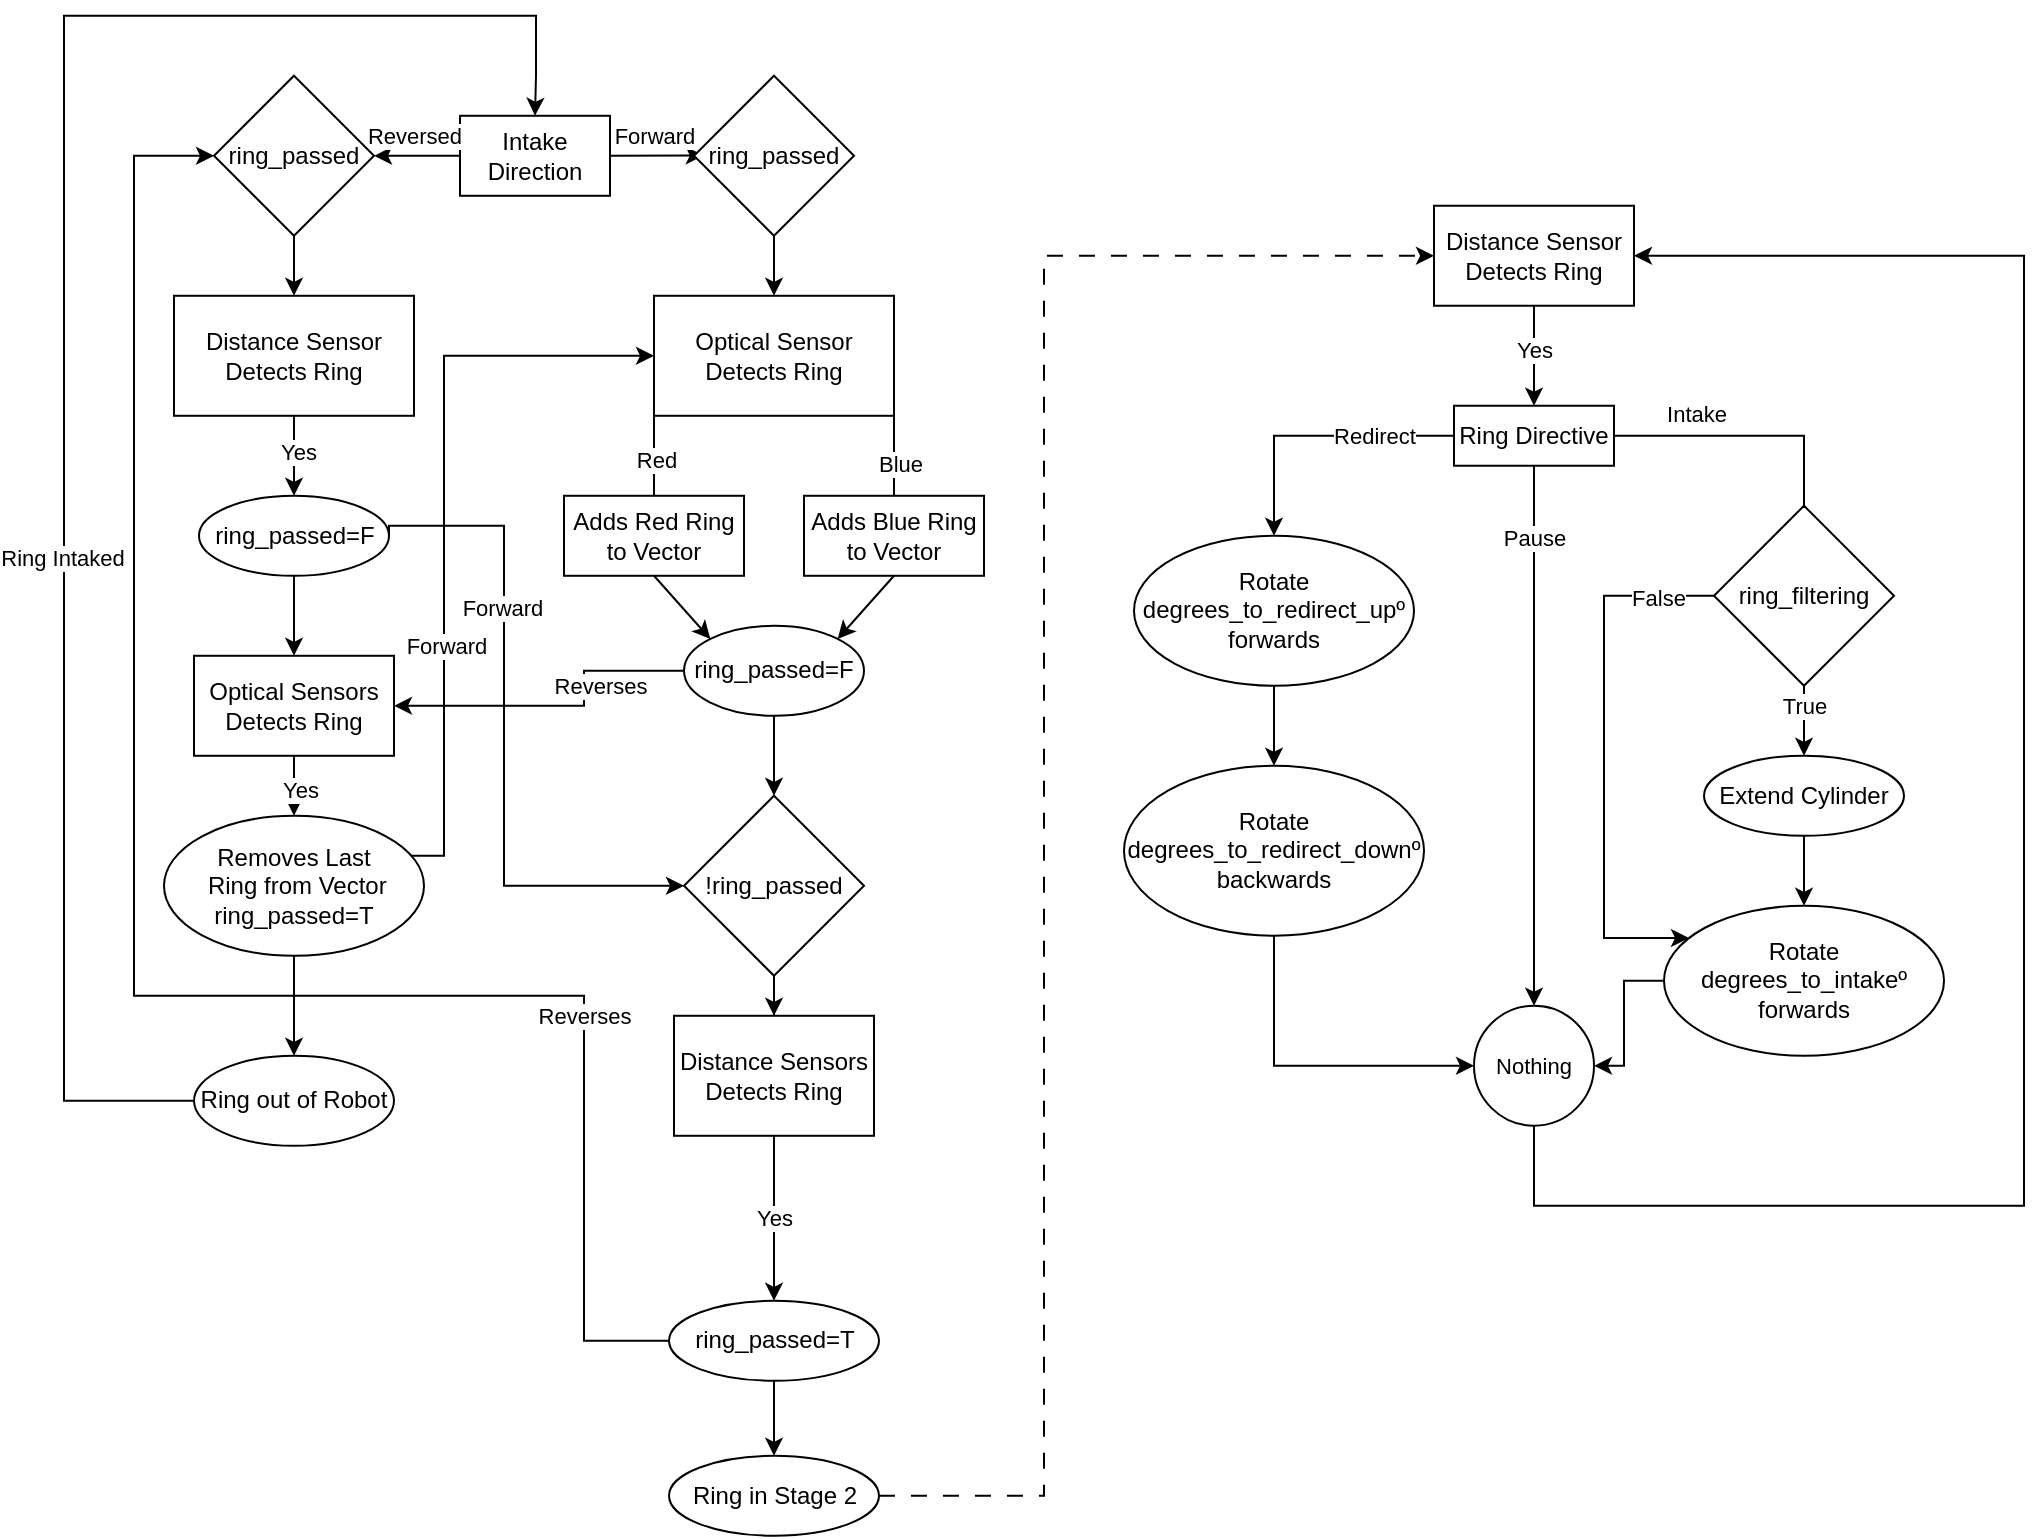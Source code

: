 <mxfile version="24.7.8">
  <diagram name="Page-1" id="D2GHbYCgjAUrTUtrcCe5">
    <mxGraphModel dx="1468" dy="908" grid="1" gridSize="10" guides="1" tooltips="1" connect="1" arrows="1" fold="1" page="1" pageScale="1" pageWidth="1050" pageHeight="850" math="0" shadow="0">
      <root>
        <mxCell id="0" />
        <mxCell id="1" parent="0" />
        <mxCell id="att3FbtHmocYUFxoqvQi-1" value="Intake Direction" style="rounded=0;whiteSpace=wrap;html=1;" parent="1" vertex="1">
          <mxGeometry x="238" y="94.89" width="75" height="40" as="geometry" />
        </mxCell>
        <mxCell id="att3FbtHmocYUFxoqvQi-2" value="Optical Sensor Detects Ring" style="rounded=0;whiteSpace=wrap;html=1;" parent="1" vertex="1">
          <mxGeometry x="335" y="184.89" width="120" height="60" as="geometry" />
        </mxCell>
        <mxCell id="att3FbtHmocYUFxoqvQi-3" value="&lt;div&gt;Distance Sensor Detects Ring&lt;/div&gt;" style="rounded=0;whiteSpace=wrap;html=1;" parent="1" vertex="1">
          <mxGeometry x="95" y="184.89" width="120" height="60" as="geometry" />
        </mxCell>
        <mxCell id="att3FbtHmocYUFxoqvQi-4" value="" style="endArrow=classic;html=1;rounded=0;exitX=0;exitY=0.5;exitDx=0;exitDy=0;entryX=1;entryY=0.5;entryDx=0;entryDy=0;" parent="1" source="att3FbtHmocYUFxoqvQi-1" target="78yrk7iBxIjWc_bQSoKd-7" edge="1">
          <mxGeometry width="50" height="50" relative="1" as="geometry">
            <mxPoint x="250" y="344.89" as="sourcePoint" />
            <mxPoint x="160" y="114.89" as="targetPoint" />
          </mxGeometry>
        </mxCell>
        <mxCell id="att3FbtHmocYUFxoqvQi-5" value="Reversed" style="edgeLabel;html=1;align=center;verticalAlign=middle;resizable=0;points=[];" parent="att3FbtHmocYUFxoqvQi-4" vertex="1" connectable="0">
          <mxGeometry x="0.061" relative="1" as="geometry">
            <mxPoint y="-10" as="offset" />
          </mxGeometry>
        </mxCell>
        <mxCell id="att3FbtHmocYUFxoqvQi-7" value="" style="endArrow=classic;html=1;rounded=0;exitX=1;exitY=0.5;exitDx=0;exitDy=0;entryX=0.061;entryY=0.498;entryDx=0;entryDy=0;entryPerimeter=0;" parent="1" source="att3FbtHmocYUFxoqvQi-1" target="78yrk7iBxIjWc_bQSoKd-3" edge="1">
          <mxGeometry width="50" height="50" relative="1" as="geometry">
            <mxPoint x="250" y="344.89" as="sourcePoint" />
            <mxPoint x="390" y="114.89" as="targetPoint" />
          </mxGeometry>
        </mxCell>
        <mxCell id="att3FbtHmocYUFxoqvQi-8" value="Forward" style="edgeLabel;html=1;align=center;verticalAlign=middle;resizable=0;points=[];" parent="att3FbtHmocYUFxoqvQi-7" vertex="1" connectable="0">
          <mxGeometry x="-0.035" y="3" relative="1" as="geometry">
            <mxPoint x="-1" y="-7" as="offset" />
          </mxGeometry>
        </mxCell>
        <mxCell id="att3FbtHmocYUFxoqvQi-9" value="" style="endArrow=classic;html=1;rounded=0;exitX=0;exitY=1;exitDx=0;exitDy=0;" parent="1" source="att3FbtHmocYUFxoqvQi-2" edge="1">
          <mxGeometry width="50" height="50" relative="1" as="geometry">
            <mxPoint x="340" y="464.89" as="sourcePoint" />
            <mxPoint x="335" y="304.89" as="targetPoint" />
          </mxGeometry>
        </mxCell>
        <mxCell id="att3FbtHmocYUFxoqvQi-27" value="Red" style="edgeLabel;html=1;align=center;verticalAlign=middle;resizable=0;points=[];" parent="att3FbtHmocYUFxoqvQi-9" vertex="1" connectable="0">
          <mxGeometry x="-0.267" y="1" relative="1" as="geometry">
            <mxPoint as="offset" />
          </mxGeometry>
        </mxCell>
        <mxCell id="att3FbtHmocYUFxoqvQi-10" value="&lt;div&gt;Adds Red Ring to Vector&lt;br&gt;&lt;/div&gt;" style="rounded=0;whiteSpace=wrap;html=1;" parent="1" vertex="1">
          <mxGeometry x="290" y="284.89" width="90" height="40" as="geometry" />
        </mxCell>
        <mxCell id="att3FbtHmocYUFxoqvQi-11" value="" style="endArrow=classic;html=1;rounded=0;exitX=1;exitY=1;exitDx=0;exitDy=0;" parent="1" source="att3FbtHmocYUFxoqvQi-2" edge="1">
          <mxGeometry width="50" height="50" relative="1" as="geometry">
            <mxPoint x="540" y="284.89" as="sourcePoint" />
            <mxPoint x="455" y="304.89" as="targetPoint" />
          </mxGeometry>
        </mxCell>
        <mxCell id="att3FbtHmocYUFxoqvQi-26" value="Blue" style="edgeLabel;html=1;align=center;verticalAlign=middle;resizable=0;points=[];" parent="att3FbtHmocYUFxoqvQi-11" vertex="1" connectable="0">
          <mxGeometry x="-0.2" y="3" relative="1" as="geometry">
            <mxPoint as="offset" />
          </mxGeometry>
        </mxCell>
        <mxCell id="att3FbtHmocYUFxoqvQi-12" value="&lt;div&gt;Adds Blue Ring to Vector&lt;/div&gt;" style="rounded=0;whiteSpace=wrap;html=1;" parent="1" vertex="1">
          <mxGeometry x="410" y="284.89" width="90" height="40" as="geometry" />
        </mxCell>
        <mxCell id="iG2I1TWmn7zwKG068rrQ-39" value="Yes" style="edgeStyle=orthogonalEdgeStyle;rounded=0;orthogonalLoop=1;jettySize=auto;html=1;" parent="1" source="att3FbtHmocYUFxoqvQi-13" target="iG2I1TWmn7zwKG068rrQ-38" edge="1">
          <mxGeometry relative="1" as="geometry" />
        </mxCell>
        <mxCell id="iG2I1TWmn7zwKG068rrQ-41" style="edgeStyle=orthogonalEdgeStyle;rounded=0;orthogonalLoop=1;jettySize=auto;html=1;entryX=0;entryY=0.5;entryDx=0;entryDy=0;exitX=0;exitY=0.5;exitDx=0;exitDy=0;" parent="1" source="iG2I1TWmn7zwKG068rrQ-38" target="78yrk7iBxIjWc_bQSoKd-7" edge="1">
          <mxGeometry relative="1" as="geometry">
            <Array as="points">
              <mxPoint x="300" y="707.89" />
              <mxPoint x="300" y="534.89" />
              <mxPoint x="75" y="534.89" />
              <mxPoint x="75" y="114.89" />
            </Array>
          </mxGeometry>
        </mxCell>
        <mxCell id="iG2I1TWmn7zwKG068rrQ-42" value="Reverses" style="edgeLabel;html=1;align=center;verticalAlign=middle;resizable=0;points=[];" parent="iG2I1TWmn7zwKG068rrQ-41" vertex="1" connectable="0">
          <mxGeometry x="-0.545" relative="1" as="geometry">
            <mxPoint as="offset" />
          </mxGeometry>
        </mxCell>
        <mxCell id="att3FbtHmocYUFxoqvQi-13" value="&lt;div&gt;Distance Sensors Detects Ring&lt;/div&gt;" style="rounded=0;whiteSpace=wrap;html=1;" parent="1" vertex="1">
          <mxGeometry x="345" y="544.89" width="100" height="60" as="geometry" />
        </mxCell>
        <mxCell id="att3FbtHmocYUFxoqvQi-15" value="" style="endArrow=classic;html=1;rounded=0;exitX=0.5;exitY=1;exitDx=0;exitDy=0;entryX=1;entryY=0;entryDx=0;entryDy=0;" parent="1" source="att3FbtHmocYUFxoqvQi-12" target="iG2I1TWmn7zwKG068rrQ-33" edge="1">
          <mxGeometry width="50" height="50" relative="1" as="geometry">
            <mxPoint x="190" y="464.89" as="sourcePoint" />
            <mxPoint x="450" y="364.89" as="targetPoint" />
          </mxGeometry>
        </mxCell>
        <mxCell id="att3FbtHmocYUFxoqvQi-20" value="" style="endArrow=classic;html=1;rounded=0;exitX=0.5;exitY=1;exitDx=0;exitDy=0;entryX=0.5;entryY=0;entryDx=0;entryDy=0;" parent="1" source="att3FbtHmocYUFxoqvQi-3" target="iG2I1TWmn7zwKG068rrQ-34" edge="1">
          <mxGeometry width="50" height="50" relative="1" as="geometry">
            <mxPoint x="140" y="374.89" as="sourcePoint" />
            <mxPoint x="70" y="264.89" as="targetPoint" />
          </mxGeometry>
        </mxCell>
        <mxCell id="att3FbtHmocYUFxoqvQi-30" value="Yes" style="edgeLabel;html=1;align=center;verticalAlign=middle;resizable=0;points=[];" parent="att3FbtHmocYUFxoqvQi-20" vertex="1" connectable="0">
          <mxGeometry x="-0.12" y="2" relative="1" as="geometry">
            <mxPoint as="offset" />
          </mxGeometry>
        </mxCell>
        <mxCell id="att3FbtHmocYUFxoqvQi-21" value="&lt;div&gt;Optical Sensors Detects Ring&lt;/div&gt;" style="rounded=0;whiteSpace=wrap;html=1;" parent="1" vertex="1">
          <mxGeometry x="105" y="364.89" width="100" height="50" as="geometry" />
        </mxCell>
        <mxCell id="att3FbtHmocYUFxoqvQi-22" value="" style="endArrow=classic;html=1;rounded=0;entryX=0.5;entryY=0;entryDx=0;entryDy=0;exitX=0.5;exitY=1;exitDx=0;exitDy=0;" parent="1" source="att3FbtHmocYUFxoqvQi-21" target="iG2I1TWmn7zwKG068rrQ-48" edge="1">
          <mxGeometry width="50" height="50" relative="1" as="geometry">
            <mxPoint x="155" y="484.89" as="sourcePoint" />
            <mxPoint x="95" y="544.89" as="targetPoint" />
          </mxGeometry>
        </mxCell>
        <mxCell id="att3FbtHmocYUFxoqvQi-29" value="Yes" style="edgeLabel;html=1;align=center;verticalAlign=middle;resizable=0;points=[];" parent="att3FbtHmocYUFxoqvQi-22" vertex="1" connectable="0">
          <mxGeometry x="0.133" y="3" relative="1" as="geometry">
            <mxPoint as="offset" />
          </mxGeometry>
        </mxCell>
        <mxCell id="iG2I1TWmn7zwKG068rrQ-22" style="edgeStyle=orthogonalEdgeStyle;rounded=0;orthogonalLoop=1;jettySize=auto;html=1;entryX=0;entryY=0.5;entryDx=0;entryDy=0;exitX=1;exitY=0;exitDx=0;exitDy=0;" parent="1" source="iG2I1TWmn7zwKG068rrQ-48" target="att3FbtHmocYUFxoqvQi-2" edge="1">
          <mxGeometry relative="1" as="geometry">
            <Array as="points">
              <mxPoint x="230" y="464.89" />
              <mxPoint x="230" y="214.89" />
            </Array>
          </mxGeometry>
        </mxCell>
        <mxCell id="iG2I1TWmn7zwKG068rrQ-23" value="Forward" style="edgeLabel;html=1;align=center;verticalAlign=middle;resizable=0;points=[];" parent="iG2I1TWmn7zwKG068rrQ-22" vertex="1" connectable="0">
          <mxGeometry x="-0.269" y="-1" relative="1" as="geometry">
            <mxPoint as="offset" />
          </mxGeometry>
        </mxCell>
        <mxCell id="iG2I1TWmn7zwKG068rrQ-26" value="" style="edgeStyle=orthogonalEdgeStyle;rounded=0;orthogonalLoop=1;jettySize=auto;html=1;entryX=0.5;entryY=0;entryDx=0;entryDy=0;exitX=0.5;exitY=1;exitDx=0;exitDy=0;" parent="1" source="iG2I1TWmn7zwKG068rrQ-48" target="iG2I1TWmn7zwKG068rrQ-35" edge="1">
          <mxGeometry relative="1" as="geometry" />
        </mxCell>
        <mxCell id="iG2I1TWmn7zwKG068rrQ-3" value="" style="endArrow=classic;html=1;rounded=0;exitX=0.5;exitY=1;exitDx=0;exitDy=0;entryX=0;entryY=0;entryDx=0;entryDy=0;" parent="1" source="att3FbtHmocYUFxoqvQi-10" target="iG2I1TWmn7zwKG068rrQ-33" edge="1">
          <mxGeometry width="50" height="50" relative="1" as="geometry">
            <mxPoint x="338" y="324.89" as="sourcePoint" />
            <mxPoint x="370" y="364.89" as="targetPoint" />
          </mxGeometry>
        </mxCell>
        <mxCell id="iG2I1TWmn7zwKG068rrQ-6" value="" style="edgeStyle=orthogonalEdgeStyle;rounded=0;orthogonalLoop=1;jettySize=auto;html=1;exitX=0.5;exitY=1;exitDx=0;exitDy=0;entryX=0.5;entryY=0;entryDx=0;entryDy=0;" parent="1" source="iG2I1TWmn7zwKG068rrQ-33" target="78yrk7iBxIjWc_bQSoKd-5" edge="1">
          <mxGeometry relative="1" as="geometry">
            <mxPoint x="395" y="584.89" as="targetPoint" />
          </mxGeometry>
        </mxCell>
        <mxCell id="iG2I1TWmn7zwKG068rrQ-16" style="edgeStyle=orthogonalEdgeStyle;rounded=0;orthogonalLoop=1;jettySize=auto;html=1;exitX=0;exitY=0.5;exitDx=0;exitDy=0;entryX=1;entryY=0.5;entryDx=0;entryDy=0;" parent="1" source="iG2I1TWmn7zwKG068rrQ-33" target="att3FbtHmocYUFxoqvQi-21" edge="1">
          <mxGeometry relative="1" as="geometry">
            <mxPoint x="160" y="424.89" as="targetPoint" />
            <Array as="points">
              <mxPoint x="300" y="372.89" />
              <mxPoint x="300" y="389.89" />
            </Array>
          </mxGeometry>
        </mxCell>
        <mxCell id="iG2I1TWmn7zwKG068rrQ-17" value="Reverses" style="edgeLabel;html=1;align=center;verticalAlign=middle;resizable=0;points=[];" parent="iG2I1TWmn7zwKG068rrQ-16" vertex="1" connectable="0">
          <mxGeometry x="0.067" y="-1" relative="1" as="geometry">
            <mxPoint x="27" y="-9" as="offset" />
          </mxGeometry>
        </mxCell>
        <mxCell id="iG2I1TWmn7zwKG068rrQ-13" value="" style="edgeStyle=orthogonalEdgeStyle;rounded=0;orthogonalLoop=1;jettySize=auto;html=1;exitX=0.5;exitY=1;exitDx=0;exitDy=0;" parent="1" source="iG2I1TWmn7zwKG068rrQ-34" target="att3FbtHmocYUFxoqvQi-21" edge="1">
          <mxGeometry relative="1" as="geometry" />
        </mxCell>
        <mxCell id="iG2I1TWmn7zwKG068rrQ-20" style="edgeStyle=orthogonalEdgeStyle;rounded=0;orthogonalLoop=1;jettySize=auto;html=1;exitX=1;exitY=0.5;exitDx=0;exitDy=0;entryX=0;entryY=0.5;entryDx=0;entryDy=0;" parent="1" source="iG2I1TWmn7zwKG068rrQ-34" target="78yrk7iBxIjWc_bQSoKd-5" edge="1">
          <mxGeometry relative="1" as="geometry">
            <mxPoint x="340" y="454.89" as="targetPoint" />
            <Array as="points">
              <mxPoint x="203" y="299.89" />
              <mxPoint x="260" y="299.89" />
              <mxPoint x="260" y="479.89" />
            </Array>
          </mxGeometry>
        </mxCell>
        <mxCell id="iG2I1TWmn7zwKG068rrQ-21" value="Forward" style="edgeLabel;html=1;align=center;verticalAlign=middle;resizable=0;points=[];" parent="iG2I1TWmn7zwKG068rrQ-20" vertex="1" connectable="0">
          <mxGeometry x="0.082" y="-1" relative="1" as="geometry">
            <mxPoint y="-77" as="offset" />
          </mxGeometry>
        </mxCell>
        <mxCell id="iG2I1TWmn7zwKG068rrQ-33" value="&lt;div&gt;&lt;font style=&quot;font-size: 12px;&quot;&gt;ring_passed=F&lt;/font&gt;&lt;/div&gt;" style="ellipse;whiteSpace=wrap;html=1;" parent="1" vertex="1">
          <mxGeometry x="350" y="349.89" width="90" height="45" as="geometry" />
        </mxCell>
        <mxCell id="iG2I1TWmn7zwKG068rrQ-34" value="&lt;div&gt;&lt;font style=&quot;font-size: 12px;&quot;&gt;ring_passed=F&lt;/font&gt;&lt;/div&gt;" style="ellipse;whiteSpace=wrap;html=1;" parent="1" vertex="1">
          <mxGeometry x="107.5" y="284.89" width="95" height="40" as="geometry" />
        </mxCell>
        <mxCell id="iG2I1TWmn7zwKG068rrQ-36" style="edgeStyle=orthogonalEdgeStyle;rounded=0;orthogonalLoop=1;jettySize=auto;html=1;entryX=0.5;entryY=0;entryDx=0;entryDy=0;" parent="1" source="iG2I1TWmn7zwKG068rrQ-35" target="att3FbtHmocYUFxoqvQi-1" edge="1">
          <mxGeometry relative="1" as="geometry">
            <Array as="points">
              <mxPoint x="40" y="587.89" />
              <mxPoint x="40" y="44.89" />
              <mxPoint x="276" y="44.89" />
              <mxPoint x="276" y="74.89" />
              <mxPoint x="276" y="74.89" />
            </Array>
            <mxPoint x="290" y="74.89" as="targetPoint" />
          </mxGeometry>
        </mxCell>
        <mxCell id="iG2I1TWmn7zwKG068rrQ-37" value="Ring Intaked" style="edgeLabel;html=1;align=center;verticalAlign=middle;resizable=0;points=[];" parent="iG2I1TWmn7zwKG068rrQ-36" vertex="1" connectable="0">
          <mxGeometry x="-0.246" y="1" relative="1" as="geometry">
            <mxPoint as="offset" />
          </mxGeometry>
        </mxCell>
        <mxCell id="iG2I1TWmn7zwKG068rrQ-35" value="Ring out of Robot" style="ellipse;whiteSpace=wrap;html=1;" parent="1" vertex="1">
          <mxGeometry x="105" y="564.89" width="100" height="45" as="geometry" />
        </mxCell>
        <mxCell id="iG2I1TWmn7zwKG068rrQ-51" value="" style="edgeStyle=orthogonalEdgeStyle;rounded=0;orthogonalLoop=1;jettySize=auto;html=1;" parent="1" source="iG2I1TWmn7zwKG068rrQ-38" target="iG2I1TWmn7zwKG068rrQ-50" edge="1">
          <mxGeometry relative="1" as="geometry" />
        </mxCell>
        <mxCell id="iG2I1TWmn7zwKG068rrQ-38" value="ring_passed=T" style="ellipse;whiteSpace=wrap;html=1;" parent="1" vertex="1">
          <mxGeometry x="342.5" y="687.39" width="105" height="40" as="geometry" />
        </mxCell>
        <mxCell id="iG2I1TWmn7zwKG068rrQ-48" value="&lt;div&gt;Removes Last&lt;/div&gt;&lt;div&gt;&amp;nbsp;Ring from Vector&lt;/div&gt;ring_passed=T" style="ellipse;whiteSpace=wrap;html=1;" parent="1" vertex="1">
          <mxGeometry x="90" y="444.89" width="130" height="70" as="geometry" />
        </mxCell>
        <mxCell id="78yrk7iBxIjWc_bQSoKd-22" style="edgeStyle=orthogonalEdgeStyle;shape=connector;rounded=0;orthogonalLoop=1;jettySize=auto;html=1;entryX=0;entryY=0.5;entryDx=0;entryDy=0;strokeColor=default;align=center;verticalAlign=middle;fontFamily=Helvetica;fontSize=11;fontColor=default;labelBackgroundColor=default;endArrow=classic;dashed=1;dashPattern=8 8;" parent="1" source="iG2I1TWmn7zwKG068rrQ-50" target="78yrk7iBxIjWc_bQSoKd-10" edge="1">
          <mxGeometry relative="1" as="geometry">
            <Array as="points">
              <mxPoint x="530" y="784.89" />
              <mxPoint x="530" y="164.89" />
            </Array>
          </mxGeometry>
        </mxCell>
        <mxCell id="iG2I1TWmn7zwKG068rrQ-50" value="Ring in Stage 2" style="ellipse;whiteSpace=wrap;html=1;" parent="1" vertex="1">
          <mxGeometry x="342.5" y="764.89" width="105" height="40" as="geometry" />
        </mxCell>
        <mxCell id="78yrk7iBxIjWc_bQSoKd-4" value="" style="edgeStyle=orthogonalEdgeStyle;rounded=0;orthogonalLoop=1;jettySize=auto;html=1;" parent="1" source="78yrk7iBxIjWc_bQSoKd-3" target="att3FbtHmocYUFxoqvQi-2" edge="1">
          <mxGeometry relative="1" as="geometry" />
        </mxCell>
        <mxCell id="78yrk7iBxIjWc_bQSoKd-3" value="ring_passed" style="rhombus;whiteSpace=wrap;html=1;" parent="1" vertex="1">
          <mxGeometry x="355" y="74.89" width="80" height="80" as="geometry" />
        </mxCell>
        <mxCell id="78yrk7iBxIjWc_bQSoKd-6" value="" style="edgeStyle=orthogonalEdgeStyle;rounded=0;orthogonalLoop=1;jettySize=auto;html=1;" parent="1" source="78yrk7iBxIjWc_bQSoKd-5" target="att3FbtHmocYUFxoqvQi-13" edge="1">
          <mxGeometry relative="1" as="geometry" />
        </mxCell>
        <mxCell id="78yrk7iBxIjWc_bQSoKd-5" value="!ring_passed" style="rhombus;whiteSpace=wrap;html=1;" parent="1" vertex="1">
          <mxGeometry x="350" y="434.89" width="90" height="90" as="geometry" />
        </mxCell>
        <mxCell id="78yrk7iBxIjWc_bQSoKd-8" value="" style="edgeStyle=orthogonalEdgeStyle;rounded=0;orthogonalLoop=1;jettySize=auto;html=1;" parent="1" source="78yrk7iBxIjWc_bQSoKd-7" target="att3FbtHmocYUFxoqvQi-3" edge="1">
          <mxGeometry relative="1" as="geometry" />
        </mxCell>
        <mxCell id="78yrk7iBxIjWc_bQSoKd-7" value="ring_passed" style="rhombus;whiteSpace=wrap;html=1;" parent="1" vertex="1">
          <mxGeometry x="115" y="74.89" width="80" height="80" as="geometry" />
        </mxCell>
        <mxCell id="78yrk7iBxIjWc_bQSoKd-24" value="" style="edgeStyle=orthogonalEdgeStyle;shape=connector;rounded=0;orthogonalLoop=1;jettySize=auto;html=1;strokeColor=default;align=center;verticalAlign=middle;fontFamily=Helvetica;fontSize=11;fontColor=default;labelBackgroundColor=default;endArrow=classic;" parent="1" source="78yrk7iBxIjWc_bQSoKd-10" target="78yrk7iBxIjWc_bQSoKd-23" edge="1">
          <mxGeometry relative="1" as="geometry" />
        </mxCell>
        <mxCell id="78yrk7iBxIjWc_bQSoKd-25" value="Yes" style="edgeLabel;html=1;align=center;verticalAlign=middle;resizable=0;points=[];fontFamily=Helvetica;fontSize=11;fontColor=default;labelBackgroundColor=default;" parent="78yrk7iBxIjWc_bQSoKd-24" vertex="1" connectable="0">
          <mxGeometry x="-0.126" relative="1" as="geometry">
            <mxPoint as="offset" />
          </mxGeometry>
        </mxCell>
        <mxCell id="78yrk7iBxIjWc_bQSoKd-10" value="Distance Sensor Detects Ring" style="rounded=0;whiteSpace=wrap;html=1;" parent="1" vertex="1">
          <mxGeometry x="725" y="139.87" width="100" height="50" as="geometry" />
        </mxCell>
        <mxCell id="78yrk7iBxIjWc_bQSoKd-30" style="edgeStyle=orthogonalEdgeStyle;shape=connector;rounded=0;orthogonalLoop=1;jettySize=auto;html=1;entryX=0.5;entryY=0;entryDx=0;entryDy=0;strokeColor=default;align=center;verticalAlign=middle;fontFamily=Helvetica;fontSize=11;fontColor=default;labelBackgroundColor=default;endArrow=classic;" parent="1" source="78yrk7iBxIjWc_bQSoKd-23" target="78yrk7iBxIjWc_bQSoKd-27" edge="1">
          <mxGeometry relative="1" as="geometry" />
        </mxCell>
        <mxCell id="78yrk7iBxIjWc_bQSoKd-31" value="Redirect" style="edgeLabel;html=1;align=center;verticalAlign=middle;resizable=0;points=[];fontFamily=Helvetica;fontSize=11;fontColor=default;labelBackgroundColor=default;" parent="78yrk7iBxIjWc_bQSoKd-30" vertex="1" connectable="0">
          <mxGeometry x="-0.241" relative="1" as="geometry">
            <mxPoint x="13" as="offset" />
          </mxGeometry>
        </mxCell>
        <mxCell id="78yrk7iBxIjWc_bQSoKd-37" style="edgeStyle=orthogonalEdgeStyle;shape=connector;rounded=0;orthogonalLoop=1;jettySize=auto;html=1;strokeColor=default;align=center;verticalAlign=middle;fontFamily=Helvetica;fontSize=11;fontColor=default;labelBackgroundColor=default;endArrow=classic;" parent="1" source="78yrk7iBxIjWc_bQSoKd-23" target="KRZ8t8DhtFc_lmmmW1Kj-3" edge="1">
          <mxGeometry relative="1" as="geometry">
            <mxPoint x="895.0" y="312.37" as="targetPoint" />
          </mxGeometry>
        </mxCell>
        <mxCell id="78yrk7iBxIjWc_bQSoKd-38" value="Intake" style="edgeLabel;html=1;align=center;verticalAlign=middle;resizable=0;points=[];fontFamily=Helvetica;fontSize=11;fontColor=default;labelBackgroundColor=default;" parent="78yrk7iBxIjWc_bQSoKd-37" vertex="1" connectable="0">
          <mxGeometry x="-0.323" y="1" relative="1" as="geometry">
            <mxPoint x="-46" y="-10" as="offset" />
          </mxGeometry>
        </mxCell>
        <mxCell id="KRZ8t8DhtFc_lmmmW1Kj-6" value="True" style="edgeLabel;html=1;align=center;verticalAlign=middle;resizable=0;points=[];" vertex="1" connectable="0" parent="78yrk7iBxIjWc_bQSoKd-37">
          <mxGeometry x="0.802" relative="1" as="geometry">
            <mxPoint as="offset" />
          </mxGeometry>
        </mxCell>
        <mxCell id="78yrk7iBxIjWc_bQSoKd-48" style="edgeStyle=orthogonalEdgeStyle;shape=connector;rounded=0;orthogonalLoop=1;jettySize=auto;html=1;strokeColor=default;align=center;verticalAlign=middle;fontFamily=Helvetica;fontSize=11;fontColor=default;labelBackgroundColor=default;endArrow=classic;" parent="1" source="78yrk7iBxIjWc_bQSoKd-23" target="78yrk7iBxIjWc_bQSoKd-42" edge="1">
          <mxGeometry relative="1" as="geometry" />
        </mxCell>
        <mxCell id="78yrk7iBxIjWc_bQSoKd-49" value="Pause" style="edgeLabel;html=1;align=center;verticalAlign=middle;resizable=0;points=[];fontFamily=Helvetica;fontSize=11;fontColor=default;labelBackgroundColor=default;" parent="78yrk7iBxIjWc_bQSoKd-48" vertex="1" connectable="0">
          <mxGeometry x="-0.731" y="3" relative="1" as="geometry">
            <mxPoint x="-3" y="-1" as="offset" />
          </mxGeometry>
        </mxCell>
        <mxCell id="78yrk7iBxIjWc_bQSoKd-23" value="Ring Directive" style="rounded=0;whiteSpace=wrap;html=1;" parent="1" vertex="1">
          <mxGeometry x="735" y="239.87" width="80" height="30" as="geometry" />
        </mxCell>
        <mxCell id="78yrk7iBxIjWc_bQSoKd-41" value="" style="edgeStyle=orthogonalEdgeStyle;shape=connector;rounded=0;orthogonalLoop=1;jettySize=auto;html=1;strokeColor=default;align=center;verticalAlign=middle;fontFamily=Helvetica;fontSize=11;fontColor=default;labelBackgroundColor=default;endArrow=classic;" parent="1" source="78yrk7iBxIjWc_bQSoKd-27" target="78yrk7iBxIjWc_bQSoKd-40" edge="1">
          <mxGeometry relative="1" as="geometry" />
        </mxCell>
        <mxCell id="78yrk7iBxIjWc_bQSoKd-27" value="Rotate degrees_to_redirect_upº forwards" style="ellipse;whiteSpace=wrap;html=1;" parent="1" vertex="1">
          <mxGeometry x="575" y="304.87" width="140" height="75" as="geometry" />
        </mxCell>
        <mxCell id="KRZ8t8DhtFc_lmmmW1Kj-4" value="" style="edgeStyle=orthogonalEdgeStyle;rounded=0;orthogonalLoop=1;jettySize=auto;html=1;" edge="1" parent="1" source="78yrk7iBxIjWc_bQSoKd-39" target="78yrk7iBxIjWc_bQSoKd-42">
          <mxGeometry relative="1" as="geometry" />
        </mxCell>
        <mxCell id="78yrk7iBxIjWc_bQSoKd-39" value="Rotate degrees_to_intakeº forwards" style="ellipse;whiteSpace=wrap;html=1;" parent="1" vertex="1">
          <mxGeometry x="840" y="489.89" width="140" height="75" as="geometry" />
        </mxCell>
        <mxCell id="78yrk7iBxIjWc_bQSoKd-43" style="edgeStyle=orthogonalEdgeStyle;shape=connector;rounded=0;orthogonalLoop=1;jettySize=auto;html=1;strokeColor=default;align=center;verticalAlign=middle;fontFamily=Helvetica;fontSize=11;fontColor=default;labelBackgroundColor=default;endArrow=classic;exitX=0.5;exitY=1;exitDx=0;exitDy=0;entryX=0;entryY=0.5;entryDx=0;entryDy=0;" parent="1" source="78yrk7iBxIjWc_bQSoKd-40" target="78yrk7iBxIjWc_bQSoKd-42" edge="1">
          <mxGeometry relative="1" as="geometry">
            <Array as="points">
              <mxPoint x="645" y="569.87" />
            </Array>
          </mxGeometry>
        </mxCell>
        <mxCell id="78yrk7iBxIjWc_bQSoKd-40" value="Rotate degrees_to_redirect_downº backwards" style="ellipse;whiteSpace=wrap;html=1;" parent="1" vertex="1">
          <mxGeometry x="570" y="419.87" width="150" height="85" as="geometry" />
        </mxCell>
        <mxCell id="78yrk7iBxIjWc_bQSoKd-50" style="edgeStyle=orthogonalEdgeStyle;shape=connector;rounded=0;orthogonalLoop=1;jettySize=auto;html=1;entryX=1;entryY=0.5;entryDx=0;entryDy=0;strokeColor=default;align=center;verticalAlign=middle;fontFamily=Helvetica;fontSize=11;fontColor=default;labelBackgroundColor=default;endArrow=classic;exitX=0.5;exitY=1;exitDx=0;exitDy=0;" parent="1" source="78yrk7iBxIjWc_bQSoKd-42" target="78yrk7iBxIjWc_bQSoKd-10" edge="1">
          <mxGeometry relative="1" as="geometry">
            <Array as="points">
              <mxPoint x="775" y="639.89" />
              <mxPoint x="1020" y="639.89" />
              <mxPoint x="1020" y="164.89" />
            </Array>
          </mxGeometry>
        </mxCell>
        <mxCell id="78yrk7iBxIjWc_bQSoKd-42" value="Nothing" style="ellipse;whiteSpace=wrap;html=1;aspect=fixed;fontFamily=Helvetica;fontSize=11;fontColor=default;labelBackgroundColor=default;" parent="1" vertex="1">
          <mxGeometry x="745" y="539.87" width="60" height="60" as="geometry" />
        </mxCell>
        <mxCell id="KRZ8t8DhtFc_lmmmW1Kj-1" value="ring_filtering" style="rhombus;whiteSpace=wrap;html=1;" vertex="1" parent="1">
          <mxGeometry x="865" y="289.87" width="90" height="90" as="geometry" />
        </mxCell>
        <mxCell id="KRZ8t8DhtFc_lmmmW1Kj-5" value="" style="edgeStyle=orthogonalEdgeStyle;rounded=0;orthogonalLoop=1;jettySize=auto;html=1;" edge="1" parent="1" source="KRZ8t8DhtFc_lmmmW1Kj-3" target="78yrk7iBxIjWc_bQSoKd-39">
          <mxGeometry relative="1" as="geometry" />
        </mxCell>
        <mxCell id="KRZ8t8DhtFc_lmmmW1Kj-3" value="Extend Cylinder" style="ellipse;whiteSpace=wrap;html=1;" vertex="1" parent="1">
          <mxGeometry x="860" y="414.89" width="100" height="40" as="geometry" />
        </mxCell>
        <mxCell id="KRZ8t8DhtFc_lmmmW1Kj-7" style="edgeStyle=orthogonalEdgeStyle;rounded=0;orthogonalLoop=1;jettySize=auto;html=1;exitX=0;exitY=0.5;exitDx=0;exitDy=0;" edge="1" parent="1" source="KRZ8t8DhtFc_lmmmW1Kj-1" target="78yrk7iBxIjWc_bQSoKd-39">
          <mxGeometry relative="1" as="geometry">
            <Array as="points">
              <mxPoint x="810" y="335" />
              <mxPoint x="810" y="506" />
            </Array>
          </mxGeometry>
        </mxCell>
        <mxCell id="KRZ8t8DhtFc_lmmmW1Kj-8" value="False" style="edgeLabel;html=1;align=center;verticalAlign=middle;resizable=0;points=[];" vertex="1" connectable="0" parent="KRZ8t8DhtFc_lmmmW1Kj-7">
          <mxGeometry x="-0.79" y="1" relative="1" as="geometry">
            <mxPoint as="offset" />
          </mxGeometry>
        </mxCell>
      </root>
    </mxGraphModel>
  </diagram>
</mxfile>
